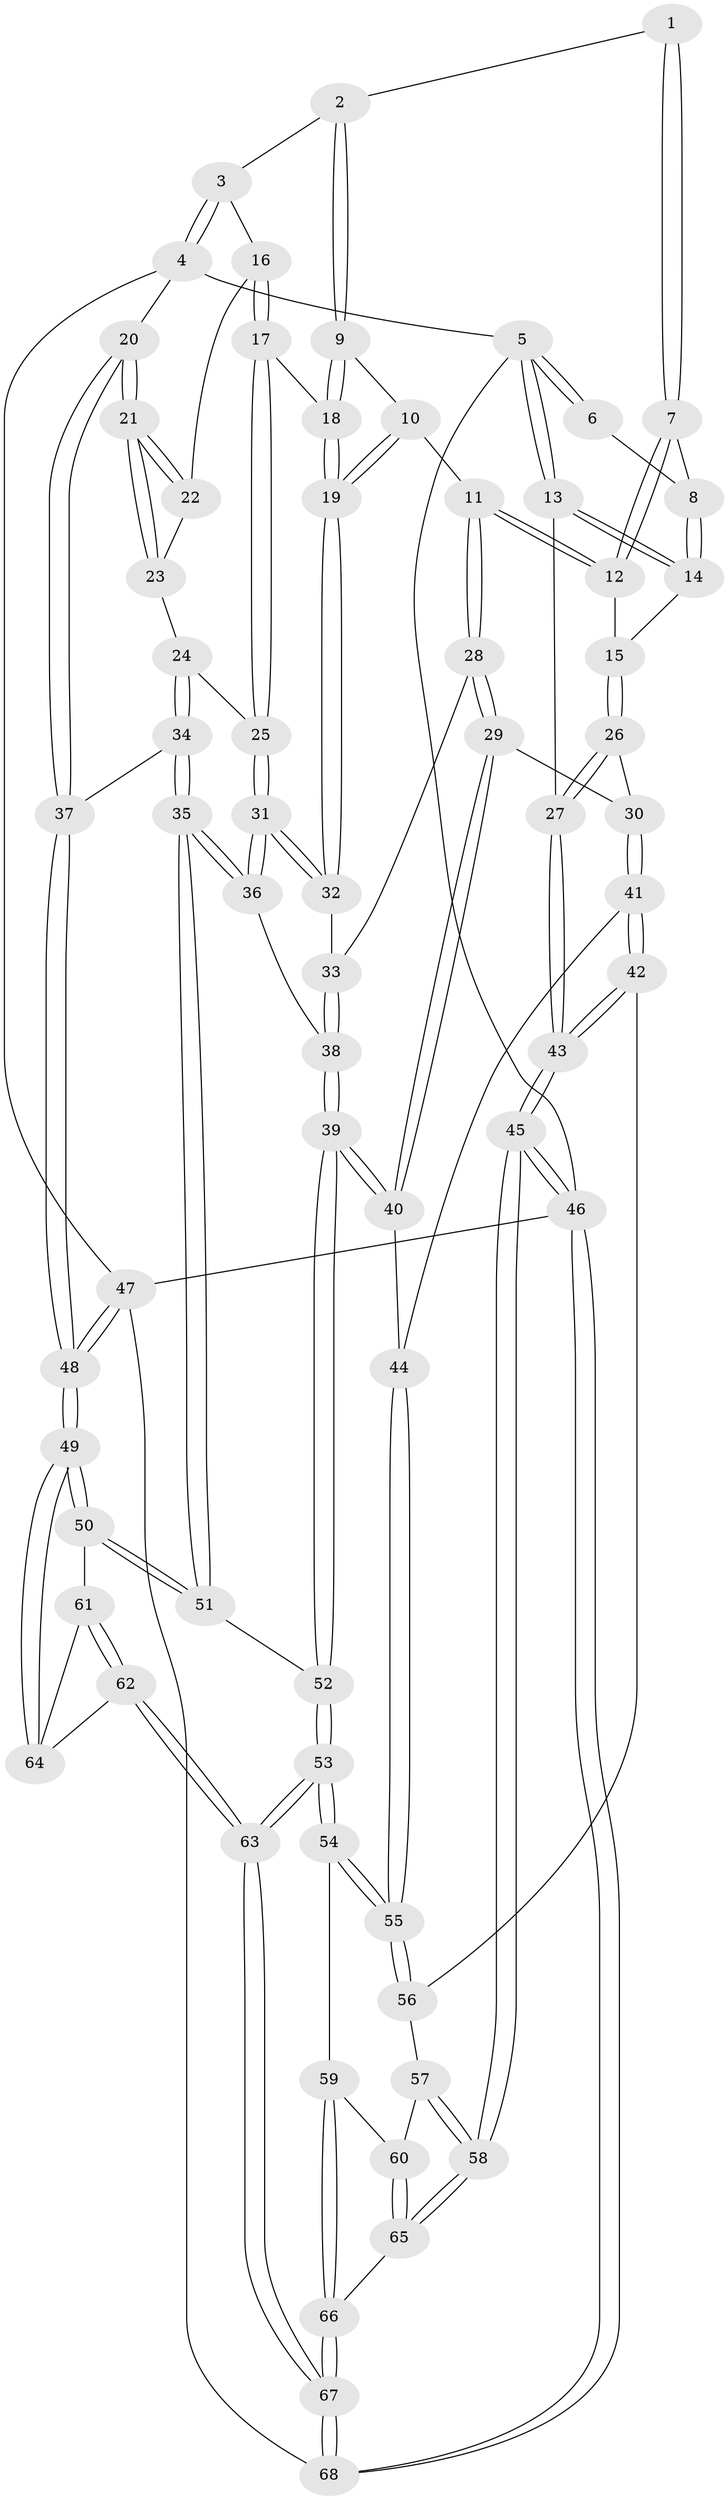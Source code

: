 // Generated by graph-tools (version 1.1) at 2025/03/03/09/25 03:03:14]
// undirected, 68 vertices, 167 edges
graph export_dot {
graph [start="1"]
  node [color=gray90,style=filled];
  1 [pos="+0.5095744323612651+0"];
  2 [pos="+0.5808610122075146+0"];
  3 [pos="+0.8641770622914566+0"];
  4 [pos="+1+0"];
  5 [pos="+0+0"];
  6 [pos="+0.3344653885399589+0"];
  7 [pos="+0.3467337275969954+0.22322832786070063"];
  8 [pos="+0.146671920354744+0.1573387179086637"];
  9 [pos="+0.5522793873123145+0.21802471200667237"];
  10 [pos="+0.46484243683201676+0.31417906064656764"];
  11 [pos="+0.38817906760690984+0.3498975891518157"];
  12 [pos="+0.3385425062889357+0.30049528259248504"];
  13 [pos="+0+0.20048229190487624"];
  14 [pos="+0.10510945996280192+0.19750277985968445"];
  15 [pos="+0.18795698204957847+0.3124455594396465"];
  16 [pos="+0.7559495644662662+0.31853474651612573"];
  17 [pos="+0.6821745600178133+0.35973893306903165"];
  18 [pos="+0.6167244897748851+0.32599299873930504"];
  19 [pos="+0.5461036520039315+0.4119205882008676"];
  20 [pos="+1+0.43030065214872715"];
  21 [pos="+0.9519232419660394+0.4173143284531101"];
  22 [pos="+0.7924688701570181+0.35042228510197143"];
  23 [pos="+0.7684661495016334+0.4598387107311053"];
  24 [pos="+0.7518605003616788+0.47350246017354636"];
  25 [pos="+0.6818585682648876+0.3744937976146902"];
  26 [pos="+0.17771776347652182+0.4313945029237561"];
  27 [pos="+0+0.40332327734936047"];
  28 [pos="+0.38556361111294224+0.3966157928460799"];
  29 [pos="+0.29415247851078624+0.490913740436762"];
  30 [pos="+0.19894492395608915+0.4764398739499178"];
  31 [pos="+0.6075381505866524+0.5046914750610174"];
  32 [pos="+0.5411641997581886+0.4516905553483941"];
  33 [pos="+0.4691964443817936+0.4647512973811691"];
  34 [pos="+0.7407219795794179+0.5297723514927555"];
  35 [pos="+0.6567266320903564+0.6244446909736"];
  36 [pos="+0.6424485334682506+0.5970797821103545"];
  37 [pos="+1+0.5146990999639449"];
  38 [pos="+0.4560888939248921+0.5202550421089983"];
  39 [pos="+0.3921907586454949+0.624825775229072"];
  40 [pos="+0.3408958216737537+0.5674308944375815"];
  41 [pos="+0.11842812449574833+0.6065634017055216"];
  42 [pos="+0.11559373683399769+0.6080405183999769"];
  43 [pos="+0+0.6265172292494352"];
  44 [pos="+0.19044690592575536+0.63910814290316"];
  45 [pos="+0+1"];
  46 [pos="+0+1"];
  47 [pos="+1+1"];
  48 [pos="+1+0.9675386814991324"];
  49 [pos="+1+0.952229263179908"];
  50 [pos="+0.6911750743264807+0.6792800650301214"];
  51 [pos="+0.6565202463001865+0.6296943071288931"];
  52 [pos="+0.40866393752997043+0.6844512249929939"];
  53 [pos="+0.36709683215470684+0.7674331292279265"];
  54 [pos="+0.36585264085307506+0.7672322893063367"];
  55 [pos="+0.3418416193007619+0.7526028009336734"];
  56 [pos="+0.14255029423520857+0.722896046675912"];
  57 [pos="+0.1417970377223649+0.7386419708538501"];
  58 [pos="+0+0.9928188312278712"];
  59 [pos="+0.24633030378678453+0.7989679720811275"];
  60 [pos="+0.17934732022669256+0.7965439608646364"];
  61 [pos="+0.596996269370202+0.7721314127692577"];
  62 [pos="+0.4613096385643682+0.871426788673548"];
  63 [pos="+0.4085484589052185+0.8856517249487743"];
  64 [pos="+0.6008475492196407+0.875262434663877"];
  65 [pos="+0.05838137746833195+0.910222707142027"];
  66 [pos="+0.17493042149040397+0.9091045778768072"];
  67 [pos="+0.39343341934283993+0.9936050798438236"];
  68 [pos="+0.41334384082126585+1"];
  1 -- 2;
  1 -- 7;
  1 -- 7;
  2 -- 3;
  2 -- 9;
  2 -- 9;
  3 -- 4;
  3 -- 4;
  3 -- 16;
  4 -- 5;
  4 -- 20;
  4 -- 47;
  5 -- 6;
  5 -- 6;
  5 -- 13;
  5 -- 13;
  5 -- 46;
  6 -- 8;
  7 -- 8;
  7 -- 12;
  7 -- 12;
  8 -- 14;
  8 -- 14;
  9 -- 10;
  9 -- 18;
  9 -- 18;
  10 -- 11;
  10 -- 19;
  10 -- 19;
  11 -- 12;
  11 -- 12;
  11 -- 28;
  11 -- 28;
  12 -- 15;
  13 -- 14;
  13 -- 14;
  13 -- 27;
  14 -- 15;
  15 -- 26;
  15 -- 26;
  16 -- 17;
  16 -- 17;
  16 -- 22;
  17 -- 18;
  17 -- 25;
  17 -- 25;
  18 -- 19;
  18 -- 19;
  19 -- 32;
  19 -- 32;
  20 -- 21;
  20 -- 21;
  20 -- 37;
  20 -- 37;
  21 -- 22;
  21 -- 22;
  21 -- 23;
  21 -- 23;
  22 -- 23;
  23 -- 24;
  24 -- 25;
  24 -- 34;
  24 -- 34;
  25 -- 31;
  25 -- 31;
  26 -- 27;
  26 -- 27;
  26 -- 30;
  27 -- 43;
  27 -- 43;
  28 -- 29;
  28 -- 29;
  28 -- 33;
  29 -- 30;
  29 -- 40;
  29 -- 40;
  30 -- 41;
  30 -- 41;
  31 -- 32;
  31 -- 32;
  31 -- 36;
  31 -- 36;
  32 -- 33;
  33 -- 38;
  33 -- 38;
  34 -- 35;
  34 -- 35;
  34 -- 37;
  35 -- 36;
  35 -- 36;
  35 -- 51;
  35 -- 51;
  36 -- 38;
  37 -- 48;
  37 -- 48;
  38 -- 39;
  38 -- 39;
  39 -- 40;
  39 -- 40;
  39 -- 52;
  39 -- 52;
  40 -- 44;
  41 -- 42;
  41 -- 42;
  41 -- 44;
  42 -- 43;
  42 -- 43;
  42 -- 56;
  43 -- 45;
  43 -- 45;
  44 -- 55;
  44 -- 55;
  45 -- 46;
  45 -- 46;
  45 -- 58;
  45 -- 58;
  46 -- 68;
  46 -- 68;
  46 -- 47;
  47 -- 48;
  47 -- 48;
  47 -- 68;
  48 -- 49;
  48 -- 49;
  49 -- 50;
  49 -- 50;
  49 -- 64;
  49 -- 64;
  50 -- 51;
  50 -- 51;
  50 -- 61;
  51 -- 52;
  52 -- 53;
  52 -- 53;
  53 -- 54;
  53 -- 54;
  53 -- 63;
  53 -- 63;
  54 -- 55;
  54 -- 55;
  54 -- 59;
  55 -- 56;
  55 -- 56;
  56 -- 57;
  57 -- 58;
  57 -- 58;
  57 -- 60;
  58 -- 65;
  58 -- 65;
  59 -- 60;
  59 -- 66;
  59 -- 66;
  60 -- 65;
  60 -- 65;
  61 -- 62;
  61 -- 62;
  61 -- 64;
  62 -- 63;
  62 -- 63;
  62 -- 64;
  63 -- 67;
  63 -- 67;
  65 -- 66;
  66 -- 67;
  66 -- 67;
  67 -- 68;
  67 -- 68;
}
